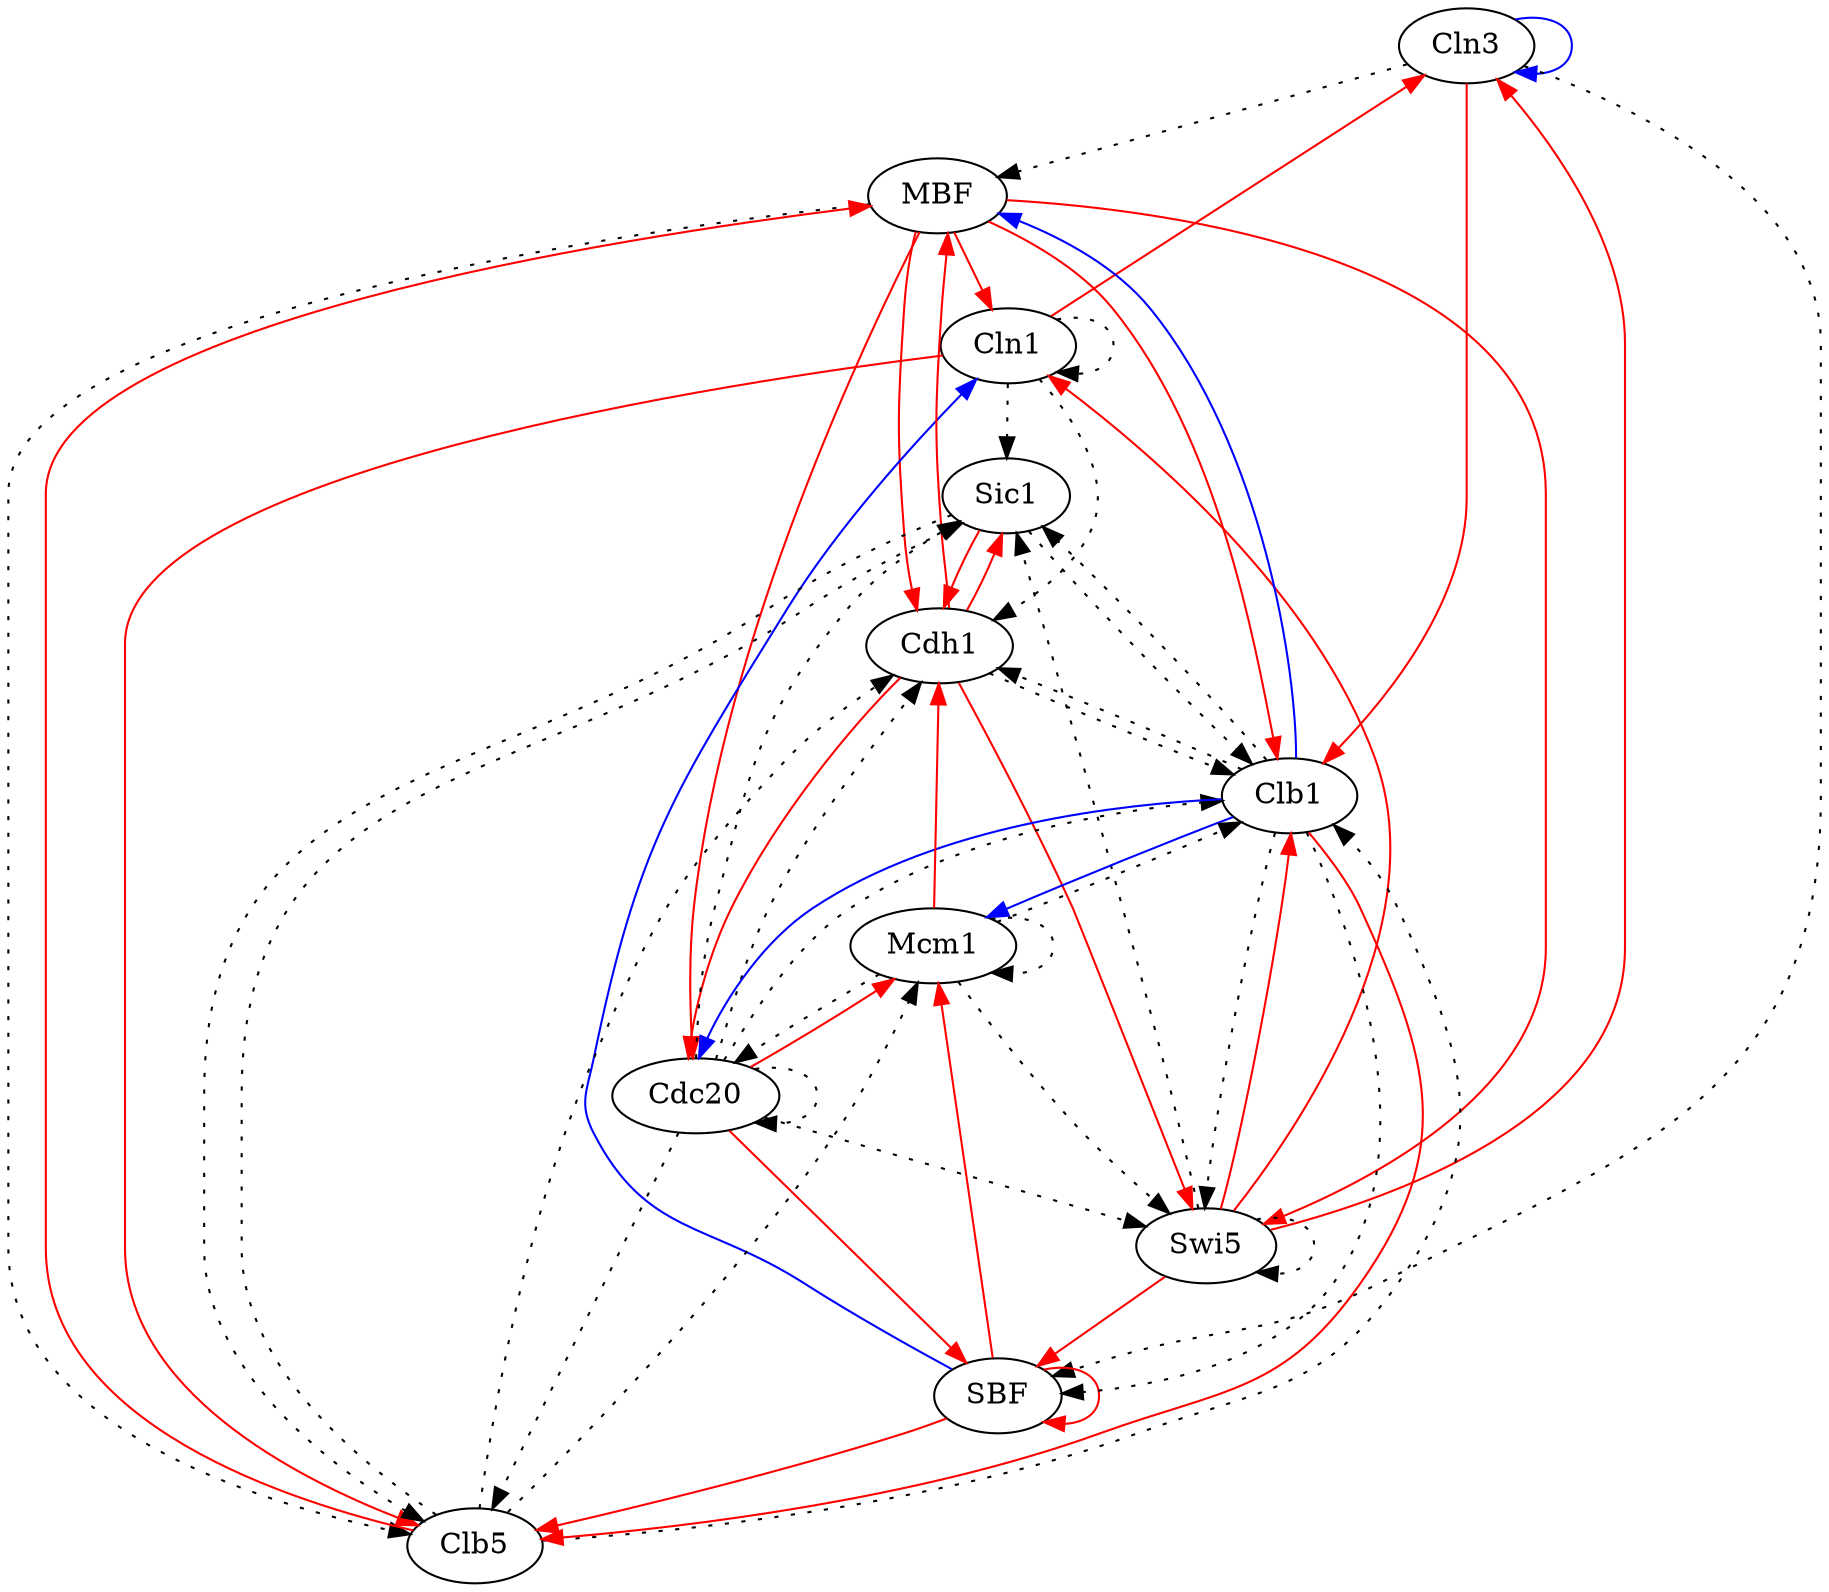 // Grafos-Spellman11
digraph {
	YAL040C [label=Cln3]
	YDL056W [label=MBF]
	YER111C [label=SBF]
	YMR199W [label=Cln1]
	YGL003C [label=Cdh1]
	YDR146C [label=Swi5]
	YGL116W [label=Cdc20]
	YPR120C [label=Clb5]
	YLR079W [label=Sic1]
	YGR108W [label=Clb1]
	YMR043W [label=Mcm1]
	YAL040C -> YAL040C [color=blue]
	YAL040C -> YDL056W [style=dotted]
	YAL040C -> YER111C [style=dotted]
	YAL040C -> YGR108W [color=red]
	YDL056W -> YMR199W [color=red]
	YDL056W -> YGL003C [color=red]
	YDL056W -> YDR146C [color=red]
	YDL056W -> YGL116W [color=red]
	YDL056W -> YPR120C [style=dotted]
	YDL056W -> YGR108W [color=red]
	YER111C -> YER111C [color=red]
	YER111C -> YMR199W [color=blue]
	YER111C -> YPR120C [color=red]
	YER111C -> YMR043W [color=red]
	YMR199W -> YAL040C [color=red]
	YMR199W -> YMR199W [style=dotted]
	YMR199W -> YGL003C [style=dotted]
	YMR199W -> YPR120C [color=red]
	YMR199W -> YLR079W [style=dotted]
	YGL003C -> YDL056W [color=red]
	YGL003C -> YDR146C [color=red]
	YGL003C -> YGL116W [color=red]
	YGL003C -> YLR079W [color=red]
	YGL003C -> YGR108W [style=dotted]
	YDR146C -> YAL040C [color=red]
	YDR146C -> YER111C [color=red]
	YDR146C -> YMR199W [color=red]
	YDR146C -> YDR146C [style=dotted]
	YDR146C -> YLR079W [style=dotted]
	YDR146C -> YGR108W [color=red]
	YGL116W -> YER111C [color=red]
	YGL116W -> YGL003C [style=dotted]
	YGL116W -> YDR146C [style=dotted]
	YGL116W -> YGL116W [style=dotted]
	YGL116W -> YPR120C [style=dotted]
	YGL116W -> YLR079W [style=dotted]
	YGL116W -> YGR108W [style=dotted]
	YGL116W -> YMR043W [color=red]
	YPR120C -> YDL056W [color=red]
	YPR120C -> YGL003C [style=dotted]
	YPR120C -> YLR079W [style=dotted]
	YPR120C -> YGR108W [style=dotted]
	YPR120C -> YMR043W [style=dotted]
	YLR079W -> YGL003C [color=red]
	YLR079W -> YPR120C [style=dotted]
	YLR079W -> YGR108W [style=dotted]
	YGR108W -> YDL056W [color=blue]
	YGR108W -> YER111C [style=dotted]
	YGR108W -> YGL003C [style=dotted]
	YGR108W -> YDR146C [style=dotted]
	YGR108W -> YGL116W [color=blue]
	YGR108W -> YPR120C [color=red]
	YGR108W -> YLR079W [style=dotted]
	YGR108W -> YMR043W [color=blue]
	YMR043W -> YGL003C [color=red]
	YMR043W -> YDR146C [style=dotted]
	YMR043W -> YGL116W [style=dotted]
	YMR043W -> YGR108W [style=dotted]
	YMR043W -> YMR043W [style=dotted]
}
